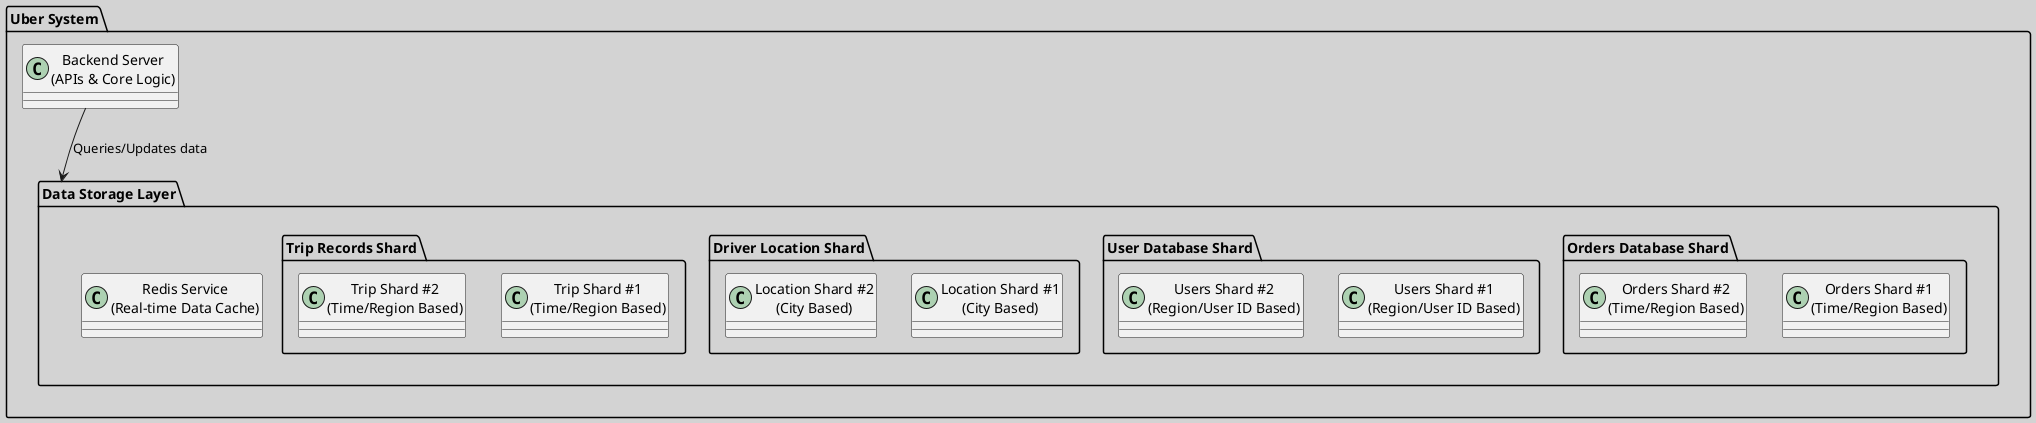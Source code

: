 @startuml
skinparam backgroundColor #D3D3D3
!define Rectangle class

package "Uber System" {

    Rectangle "Backend Server\n(APIs & Core Logic)" as Backend

    package "Data Storage Layer" {
        package "Orders Database Shard" {
            Rectangle "Orders Shard #1\n(Time/Region Based)" as OrdersShard1
            Rectangle "Orders Shard #2\n(Time/Region Based)" as OrdersShard2
            ' 可以根据需要添加更多分片
        }

        package "User Database Shard" {
            Rectangle "Users Shard #1\n(Region/User ID Based)" as UsersShard1
            Rectangle "Users Shard #2\n(Region/User ID Based)" as UsersShard2
            ' 可以根据需要添加更多分片
        }

        package "Driver Location Shard" {
            Rectangle "Location Shard #1\n(City Based)" as LocationShard1
            Rectangle "Location Shard #2\n(City Based)" as LocationShard2
            ' 可以根据需要添加更多分片
        }

        package "Trip Records Shard" {
            Rectangle "Trip Shard #1\n(Time/Region Based)" as TripShard1
            Rectangle "Trip Shard #2\n(Time/Region Based)" as TripShard2
            ' 可以根据需要添加更多分片
        }

        Rectangle "Redis Service\n(Real-time Data Cache)" as RedisService
    }

    Backend -down-> "Data Storage Layer" : Queries/Updates data

}

@enduml
